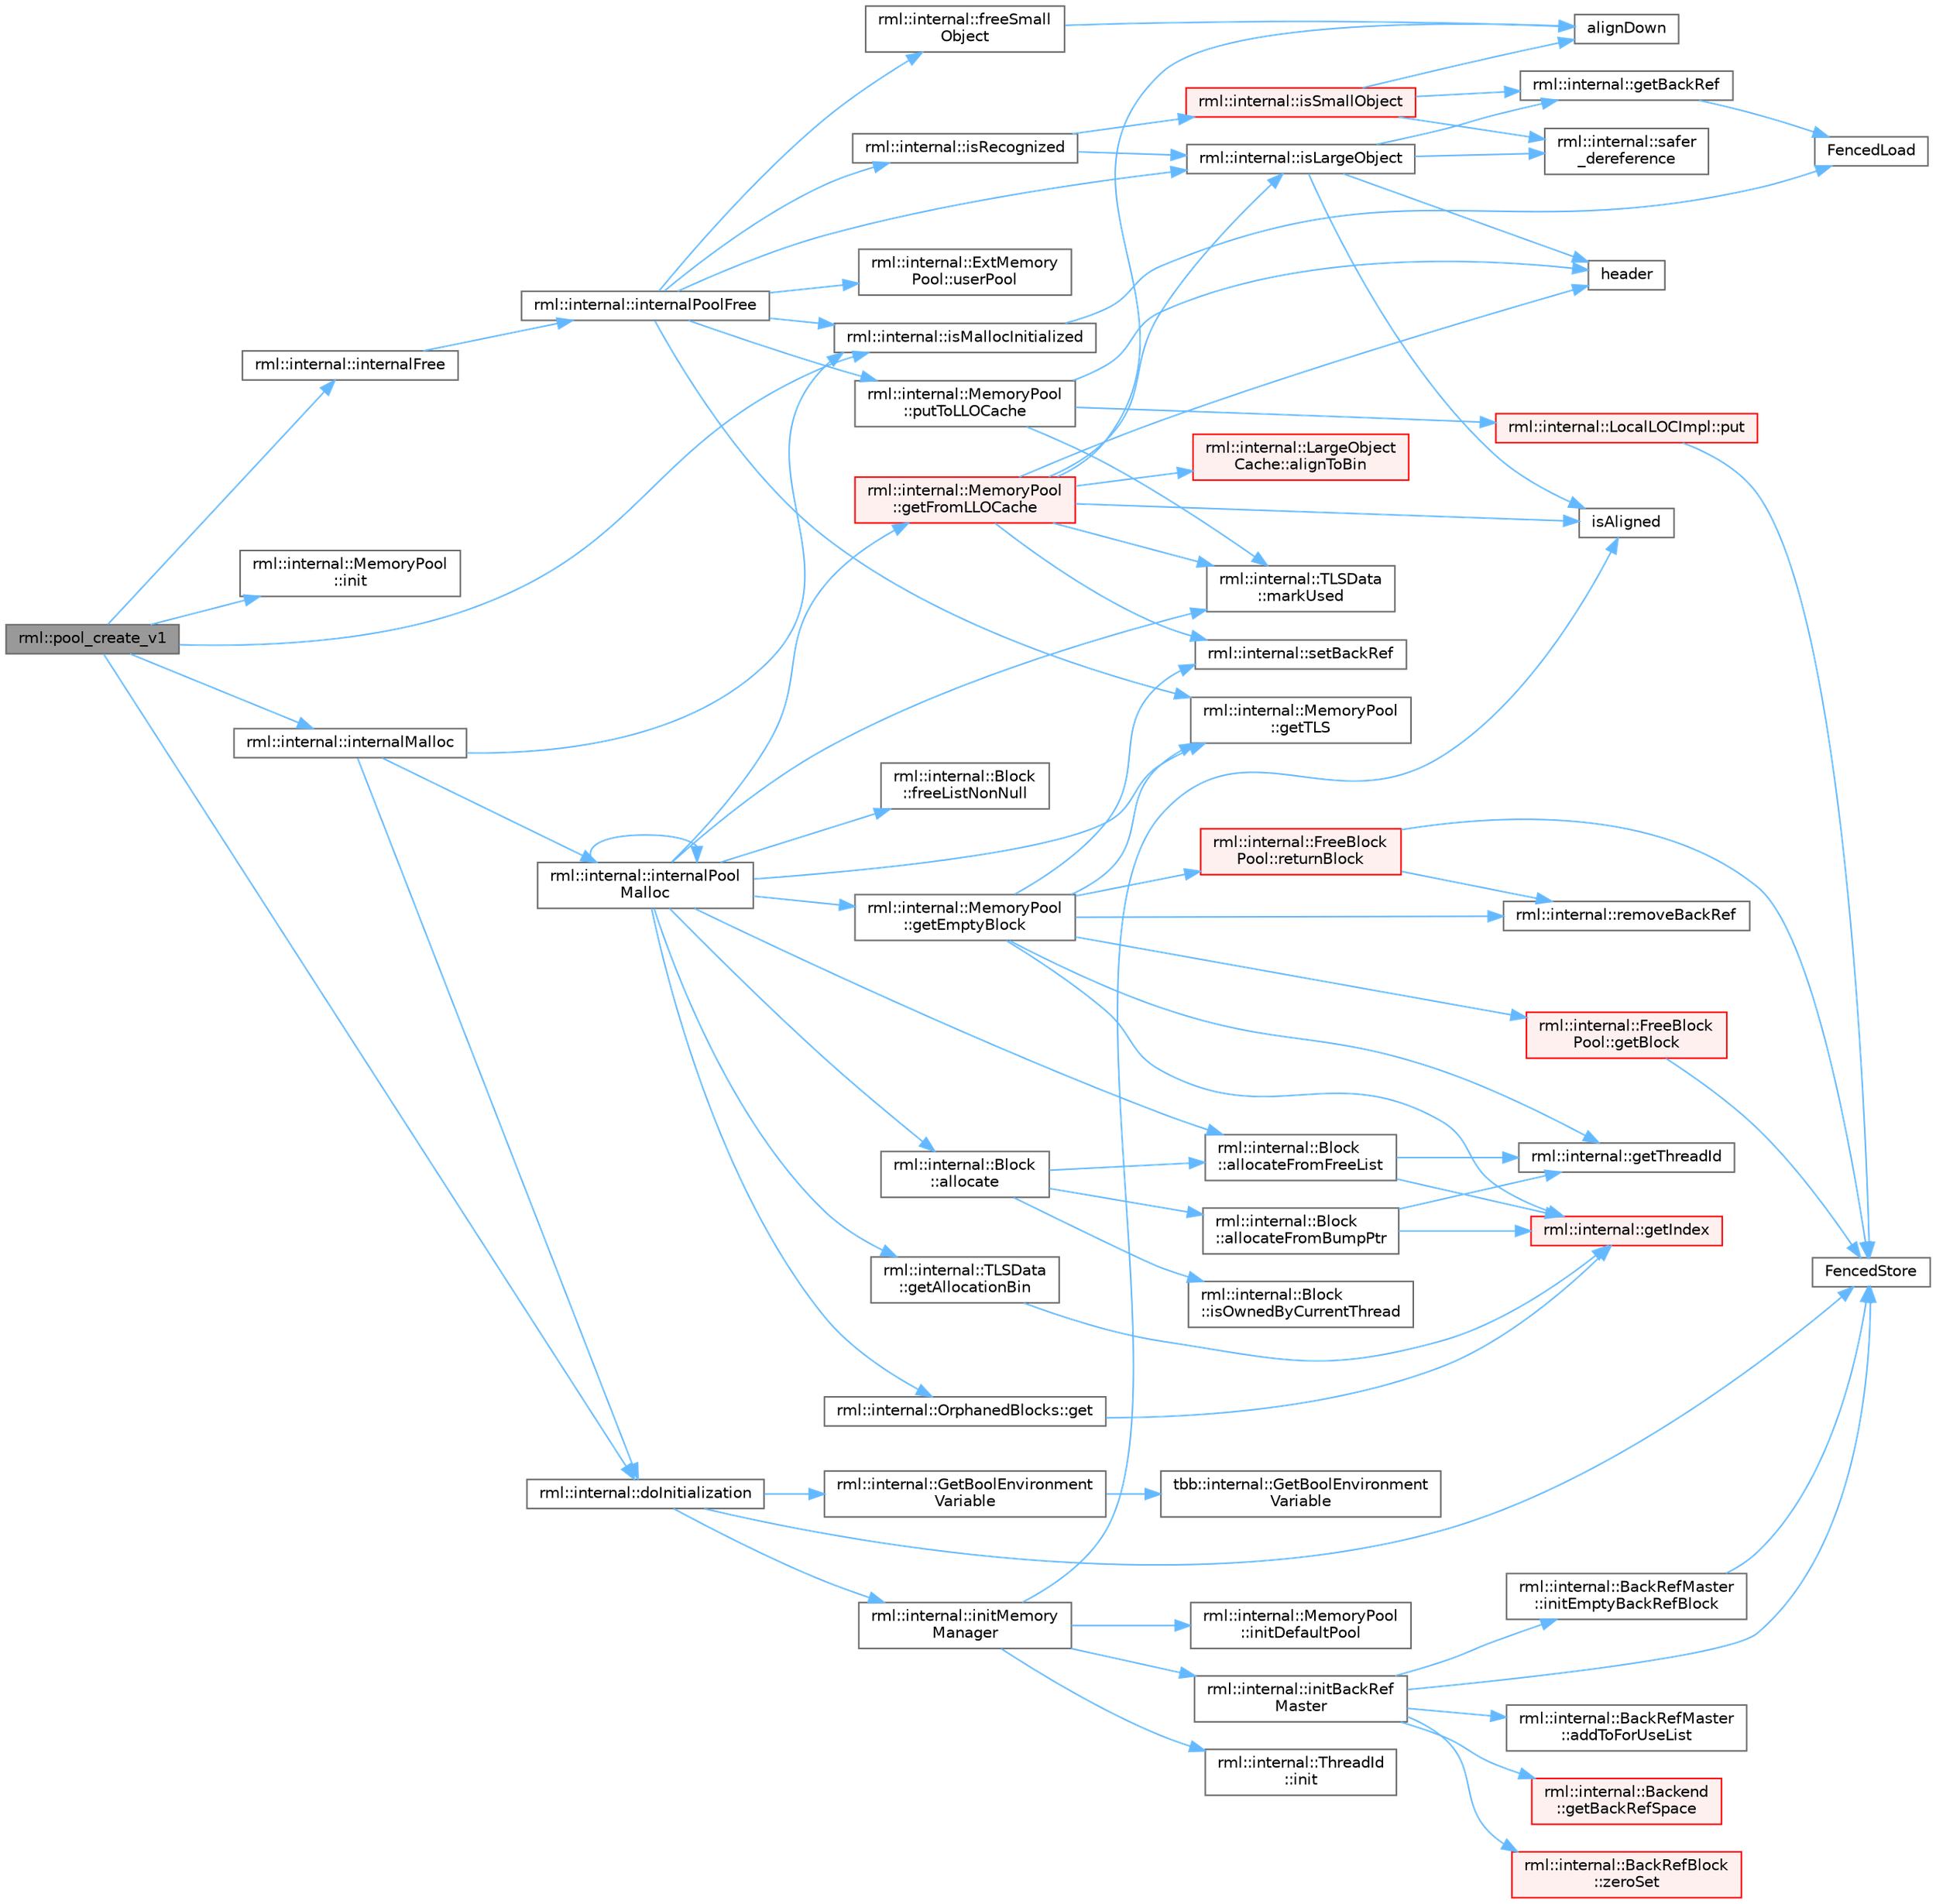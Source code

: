 digraph "rml::pool_create_v1"
{
 // LATEX_PDF_SIZE
  bgcolor="transparent";
  edge [fontname=Helvetica,fontsize=10,labelfontname=Helvetica,labelfontsize=10];
  node [fontname=Helvetica,fontsize=10,shape=box,height=0.2,width=0.4];
  rankdir="LR";
  Node1 [id="Node000001",label="rml::pool_create_v1",height=0.2,width=0.4,color="gray40", fillcolor="grey60", style="filled", fontcolor="black",tooltip=" "];
  Node1 -> Node2 [id="edge1_Node000001_Node000002",color="steelblue1",style="solid",tooltip=" "];
  Node2 [id="Node000002",label="rml::internal::doInitialization",height=0.2,width=0.4,color="grey40", fillcolor="white", style="filled",URL="$namespacerml_1_1internal.html#aad59cc02d849210b00c8587544e44e20",tooltip="Ensures that initMemoryManager() is called once and only once."];
  Node2 -> Node3 [id="edge2_Node000002_Node000003",color="steelblue1",style="solid",tooltip=" "];
  Node3 [id="Node000003",label="FencedStore",height=0.2,width=0.4,color="grey40", fillcolor="white", style="filled",URL="$_synchronize_8h.html#a19886ee3899c0a2435ea9840116ea325",tooltip=" "];
  Node2 -> Node4 [id="edge3_Node000002_Node000004",color="steelblue1",style="solid",tooltip=" "];
  Node4 [id="Node000004",label="rml::internal::GetBoolEnvironment\lVariable",height=0.2,width=0.4,color="grey40", fillcolor="white", style="filled",URL="$namespacerml_1_1internal.html#acbf202195ce55902f2237ab9e8de3be5",tooltip=" "];
  Node4 -> Node5 [id="edge4_Node000004_Node000005",color="steelblue1",style="solid",tooltip=" "];
  Node5 [id="Node000005",label="tbb::internal::GetBoolEnvironment\lVariable",height=0.2,width=0.4,color="grey40", fillcolor="white", style="filled",URL="$namespacetbb_1_1internal.html#a97d6c00654cc85d4c072f1a082c8c28a",tooltip=" "];
  Node2 -> Node6 [id="edge5_Node000002_Node000006",color="steelblue1",style="solid",tooltip=" "];
  Node6 [id="Node000006",label="rml::internal::initMemory\lManager",height=0.2,width=0.4,color="grey40", fillcolor="white", style="filled",URL="$namespacerml_1_1internal.html#ab24be00d5e9e602105742c4b1c7903a4",tooltip=" "];
  Node6 -> Node7 [id="edge6_Node000006_Node000007",color="steelblue1",style="solid",tooltip=" "];
  Node7 [id="Node000007",label="rml::internal::ThreadId\l::init",height=0.2,width=0.4,color="grey40", fillcolor="white", style="filled",URL="$classrml_1_1internal_1_1_thread_id.html#a58d4cb2156367a2fc468f6daf5cbded2",tooltip=" "];
  Node6 -> Node8 [id="edge7_Node000006_Node000008",color="steelblue1",style="solid",tooltip=" "];
  Node8 [id="Node000008",label="rml::internal::initBackRef\lMaster",height=0.2,width=0.4,color="grey40", fillcolor="white", style="filled",URL="$namespacerml_1_1internal.html#a35c262cb0badff1e3b2a9df6357a344a",tooltip=" "];
  Node8 -> Node9 [id="edge8_Node000008_Node000009",color="steelblue1",style="solid",tooltip=" "];
  Node9 [id="Node000009",label="rml::internal::BackRefMaster\l::addToForUseList",height=0.2,width=0.4,color="grey40", fillcolor="white", style="filled",URL="$structrml_1_1internal_1_1_back_ref_master.html#a37ff8568740208b7e96498e34b02cfb0",tooltip=" "];
  Node8 -> Node3 [id="edge9_Node000008_Node000003",color="steelblue1",style="solid",tooltip=" "];
  Node8 -> Node10 [id="edge10_Node000008_Node000010",color="steelblue1",style="solid",tooltip=" "];
  Node10 [id="Node000010",label="rml::internal::Backend\l::getBackRefSpace",height=0.2,width=0.4,color="red", fillcolor="#FFF0F0", style="filled",URL="$classrml_1_1internal_1_1_backend.html#af43a5f0fc5038a3e60d58602b696af87",tooltip=" "];
  Node8 -> Node55 [id="edge11_Node000008_Node000055",color="steelblue1",style="solid",tooltip=" "];
  Node55 [id="Node000055",label="rml::internal::BackRefMaster\l::initEmptyBackRefBlock",height=0.2,width=0.4,color="grey40", fillcolor="white", style="filled",URL="$structrml_1_1internal_1_1_back_ref_master.html#a95aa7e0acc7e9849781dc1d4a73acd5c",tooltip=" "];
  Node55 -> Node3 [id="edge12_Node000055_Node000003",color="steelblue1",style="solid",tooltip=" "];
  Node8 -> Node56 [id="edge13_Node000008_Node000056",color="steelblue1",style="solid",tooltip=" "];
  Node56 [id="Node000056",label="rml::internal::BackRefBlock\l::zeroSet",height=0.2,width=0.4,color="red", fillcolor="#FFF0F0", style="filled",URL="$structrml_1_1internal_1_1_back_ref_block.html#a5ead9463c799a7dd21ce45a45df08972",tooltip=" "];
  Node6 -> Node58 [id="edge14_Node000006_Node000058",color="steelblue1",style="solid",tooltip=" "];
  Node58 [id="Node000058",label="rml::internal::MemoryPool\l::initDefaultPool",height=0.2,width=0.4,color="grey40", fillcolor="white", style="filled",URL="$classrml_1_1internal_1_1_memory_pool.html#add7381e97285946d931d763e07dee7e5",tooltip=" "];
  Node6 -> Node28 [id="edge15_Node000006_Node000028",color="steelblue1",style="solid",tooltip=" "];
  Node28 [id="Node000028",label="isAligned",height=0.2,width=0.4,color="grey40", fillcolor="white", style="filled",URL="$_customize_8h.html#a717f2c2c0501922cd654a5ebf49b287e",tooltip=" "];
  Node1 -> Node59 [id="edge16_Node000001_Node000059",color="steelblue1",style="solid",tooltip=" "];
  Node59 [id="Node000059",label="rml::internal::MemoryPool\l::init",height=0.2,width=0.4,color="grey40", fillcolor="white", style="filled",URL="$classrml_1_1internal_1_1_memory_pool.html#a7b9f97bc41fa9c3d5fb6d3e7bbe4180d",tooltip=" "];
  Node1 -> Node60 [id="edge17_Node000001_Node000060",color="steelblue1",style="solid",tooltip=" "];
  Node60 [id="Node000060",label="rml::internal::internalFree",height=0.2,width=0.4,color="grey40", fillcolor="white", style="filled",URL="$namespacerml_1_1internal.html#a91eeaa067e3fdf5618b5a65b8b368231",tooltip=" "];
  Node60 -> Node61 [id="edge18_Node000060_Node000061",color="steelblue1",style="solid",tooltip=" "];
  Node61 [id="Node000061",label="rml::internal::internalPoolFree",height=0.2,width=0.4,color="grey40", fillcolor="white", style="filled",URL="$namespacerml_1_1internal.html#a8bff2023b8463f38317c75980f21e0db",tooltip=" "];
  Node61 -> Node62 [id="edge19_Node000061_Node000062",color="steelblue1",style="solid",tooltip=" "];
  Node62 [id="Node000062",label="rml::internal::freeSmall\lObject",height=0.2,width=0.4,color="grey40", fillcolor="white", style="filled",URL="$namespacerml_1_1internal.html#adeac248637575859a6e8f733ba15060e",tooltip=" "];
  Node62 -> Node21 [id="edge20_Node000062_Node000021",color="steelblue1",style="solid",tooltip=" "];
  Node21 [id="Node000021",label="alignDown",height=0.2,width=0.4,color="grey40", fillcolor="white", style="filled",URL="$shared__utils_8h.html#ab3918cd2395835f90b78b96d4e1e2390",tooltip=" "];
  Node61 -> Node63 [id="edge21_Node000061_Node000063",color="steelblue1",style="solid",tooltip=" "];
  Node63 [id="Node000063",label="rml::internal::MemoryPool\l::getTLS",height=0.2,width=0.4,color="grey40", fillcolor="white", style="filled",URL="$classrml_1_1internal_1_1_memory_pool.html#acdf684e1b29c9d00886d97b909798488",tooltip=" "];
  Node61 -> Node64 [id="edge22_Node000061_Node000064",color="steelblue1",style="solid",tooltip=" "];
  Node64 [id="Node000064",label="rml::internal::isLargeObject",height=0.2,width=0.4,color="grey40", fillcolor="white", style="filled",URL="$namespacerml_1_1internal.html#a730f387568a0a522e003dca4246eb393",tooltip=" "];
  Node64 -> Node65 [id="edge23_Node000064_Node000065",color="steelblue1",style="solid",tooltip=" "];
  Node65 [id="Node000065",label="rml::internal::getBackRef",height=0.2,width=0.4,color="grey40", fillcolor="white", style="filled",URL="$namespacerml_1_1internal.html#a674d3a46d675ee1887142a9118f48927",tooltip=" "];
  Node65 -> Node17 [id="edge24_Node000065_Node000017",color="steelblue1",style="solid",tooltip=" "];
  Node17 [id="Node000017",label="FencedLoad",height=0.2,width=0.4,color="grey40", fillcolor="white", style="filled",URL="$_synchronize_8h.html#a0792980ea26344eaf2fc0a4112b5d848",tooltip=" "];
  Node64 -> Node66 [id="edge25_Node000064_Node000066",color="steelblue1",style="solid",tooltip=" "];
  Node66 [id="Node000066",label="header",height=0.2,width=0.4,color="grey40", fillcolor="white", style="filled",URL="$cblat1_8f.html#a410931b600854e6dd3e253731606117e",tooltip=" "];
  Node64 -> Node28 [id="edge26_Node000064_Node000028",color="steelblue1",style="solid",tooltip=" "];
  Node64 -> Node67 [id="edge27_Node000064_Node000067",color="steelblue1",style="solid",tooltip=" "];
  Node67 [id="Node000067",label="rml::internal::safer\l_dereference",height=0.2,width=0.4,color="grey40", fillcolor="white", style="filled",URL="$namespacerml_1_1internal.html#ad1ffc431b9c2d1e7109a72599d761792",tooltip=" "];
  Node61 -> Node68 [id="edge28_Node000061_Node000068",color="steelblue1",style="solid",tooltip=" "];
  Node68 [id="Node000068",label="rml::internal::isMallocInitialized",height=0.2,width=0.4,color="grey40", fillcolor="white", style="filled",URL="$namespacerml_1_1internal.html#a61c4d632ea815cbeea8ed0ee72e06ac7",tooltip=" "];
  Node68 -> Node17 [id="edge29_Node000068_Node000017",color="steelblue1",style="solid",tooltip=" "];
  Node61 -> Node69 [id="edge30_Node000061_Node000069",color="steelblue1",style="solid",tooltip=" "];
  Node69 [id="Node000069",label="rml::internal::isRecognized",height=0.2,width=0.4,color="grey40", fillcolor="white", style="filled",URL="$namespacerml_1_1internal.html#abe52e5f71a9571929c11e06738d0864f",tooltip=" "];
  Node69 -> Node64 [id="edge31_Node000069_Node000064",color="steelblue1",style="solid",tooltip=" "];
  Node69 -> Node70 [id="edge32_Node000069_Node000070",color="steelblue1",style="solid",tooltip=" "];
  Node70 [id="Node000070",label="rml::internal::isSmallObject",height=0.2,width=0.4,color="red", fillcolor="#FFF0F0", style="filled",URL="$namespacerml_1_1internal.html#a44371ad68e0e7931776e8e128764ae79",tooltip=" "];
  Node70 -> Node21 [id="edge33_Node000070_Node000021",color="steelblue1",style="solid",tooltip=" "];
  Node70 -> Node65 [id="edge34_Node000070_Node000065",color="steelblue1",style="solid",tooltip=" "];
  Node70 -> Node67 [id="edge35_Node000070_Node000067",color="steelblue1",style="solid",tooltip=" "];
  Node61 -> Node77 [id="edge36_Node000061_Node000077",color="steelblue1",style="solid",tooltip=" "];
  Node77 [id="Node000077",label="rml::internal::MemoryPool\l::putToLLOCache",height=0.2,width=0.4,color="grey40", fillcolor="white", style="filled",URL="$classrml_1_1internal_1_1_memory_pool.html#aedf33ac6b570a3847f86ad528de00149",tooltip=" "];
  Node77 -> Node66 [id="edge37_Node000077_Node000066",color="steelblue1",style="solid",tooltip=" "];
  Node77 -> Node78 [id="edge38_Node000077_Node000078",color="steelblue1",style="solid",tooltip=" "];
  Node78 [id="Node000078",label="rml::internal::TLSData\l::markUsed",height=0.2,width=0.4,color="grey40", fillcolor="white", style="filled",URL="$classrml_1_1internal_1_1_t_l_s_data.html#afabda6a63ddb1942d1d5a7a06f41e2ae",tooltip=" "];
  Node77 -> Node79 [id="edge39_Node000077_Node000079",color="steelblue1",style="solid",tooltip=" "];
  Node79 [id="Node000079",label="rml::internal::LocalLOCImpl::put",height=0.2,width=0.4,color="red", fillcolor="#FFF0F0", style="filled",URL="$classrml_1_1internal_1_1_local_l_o_c_impl.html#a40f0e9cea1a99d95d786f52e2dc8add9",tooltip=" "];
  Node79 -> Node3 [id="edge40_Node000079_Node000003",color="steelblue1",style="solid",tooltip=" "];
  Node61 -> Node82 [id="edge41_Node000061_Node000082",color="steelblue1",style="solid",tooltip=" "];
  Node82 [id="Node000082",label="rml::internal::ExtMemory\lPool::userPool",height=0.2,width=0.4,color="grey40", fillcolor="white", style="filled",URL="$structrml_1_1internal_1_1_ext_memory_pool.html#a6f02801fa5ba692cf62457c0a80079cc",tooltip=" "];
  Node1 -> Node83 [id="edge42_Node000001_Node000083",color="steelblue1",style="solid",tooltip=" "];
  Node83 [id="Node000083",label="rml::internal::internalMalloc",height=0.2,width=0.4,color="grey40", fillcolor="white", style="filled",URL="$namespacerml_1_1internal.html#a19b0fbc5aaa4b08cc412bb5777b01f89",tooltip=" "];
  Node83 -> Node2 [id="edge43_Node000083_Node000002",color="steelblue1",style="solid",tooltip=" "];
  Node83 -> Node84 [id="edge44_Node000083_Node000084",color="steelblue1",style="solid",tooltip=" "];
  Node84 [id="Node000084",label="rml::internal::internalPool\lMalloc",height=0.2,width=0.4,color="grey40", fillcolor="white", style="filled",URL="$namespacerml_1_1internal.html#a341c0310d4c1374c96acc18cd37eba26",tooltip=" "];
  Node84 -> Node85 [id="edge45_Node000084_Node000085",color="steelblue1",style="solid",tooltip=" "];
  Node85 [id="Node000085",label="rml::internal::Block\l::allocate",height=0.2,width=0.4,color="grey40", fillcolor="white", style="filled",URL="$classrml_1_1internal_1_1_block.html#ab304c726e184fcd2cad31e30306e07ab",tooltip=" "];
  Node85 -> Node86 [id="edge46_Node000085_Node000086",color="steelblue1",style="solid",tooltip=" "];
  Node86 [id="Node000086",label="rml::internal::Block\l::allocateFromBumpPtr",height=0.2,width=0.4,color="grey40", fillcolor="white", style="filled",URL="$classrml_1_1internal_1_1_block.html#a15badeb7c104a8f860a7375ed648a43e",tooltip=" "];
  Node86 -> Node87 [id="edge47_Node000086_Node000087",color="steelblue1",style="solid",tooltip=" "];
  Node87 [id="Node000087",label="rml::internal::getIndex",height=0.2,width=0.4,color="red", fillcolor="#FFF0F0", style="filled",URL="$namespacerml_1_1internal.html#a70dcd761b867baccb7ffdb087e52e215",tooltip=" "];
  Node86 -> Node91 [id="edge48_Node000086_Node000091",color="steelblue1",style="solid",tooltip=" "];
  Node91 [id="Node000091",label="rml::internal::getThreadId",height=0.2,width=0.4,color="grey40", fillcolor="white", style="filled",URL="$namespacerml_1_1internal.html#a2877b2db91c23b8b7eb1d37891c40b2b",tooltip=" "];
  Node85 -> Node92 [id="edge49_Node000085_Node000092",color="steelblue1",style="solid",tooltip=" "];
  Node92 [id="Node000092",label="rml::internal::Block\l::allocateFromFreeList",height=0.2,width=0.4,color="grey40", fillcolor="white", style="filled",URL="$classrml_1_1internal_1_1_block.html#a49c5382153edd22b031869f0a822f9f2",tooltip=" "];
  Node92 -> Node87 [id="edge50_Node000092_Node000087",color="steelblue1",style="solid",tooltip=" "];
  Node92 -> Node91 [id="edge51_Node000092_Node000091",color="steelblue1",style="solid",tooltip=" "];
  Node85 -> Node93 [id="edge52_Node000085_Node000093",color="steelblue1",style="solid",tooltip=" "];
  Node93 [id="Node000093",label="rml::internal::Block\l::isOwnedByCurrentThread",height=0.2,width=0.4,color="grey40", fillcolor="white", style="filled",URL="$classrml_1_1internal_1_1_block.html#a764948ac32e7d5689a755e4af99308e2",tooltip=" "];
  Node84 -> Node92 [id="edge53_Node000084_Node000092",color="steelblue1",style="solid",tooltip=" "];
  Node84 -> Node94 [id="edge54_Node000084_Node000094",color="steelblue1",style="solid",tooltip=" "];
  Node94 [id="Node000094",label="rml::internal::Block\l::freeListNonNull",height=0.2,width=0.4,color="grey40", fillcolor="white", style="filled",URL="$classrml_1_1internal_1_1_block.html#a624decb3bf1a4f7ab0b66e3ae0fb1324",tooltip=" "];
  Node84 -> Node95 [id="edge55_Node000084_Node000095",color="steelblue1",style="solid",tooltip=" "];
  Node95 [id="Node000095",label="rml::internal::OrphanedBlocks::get",height=0.2,width=0.4,color="grey40", fillcolor="white", style="filled",URL="$classrml_1_1internal_1_1_orphaned_blocks.html#a3ed9f9cf98cd6c788195e57408c5ed26",tooltip=" "];
  Node95 -> Node87 [id="edge56_Node000095_Node000087",color="steelblue1",style="solid",tooltip=" "];
  Node84 -> Node96 [id="edge57_Node000084_Node000096",color="steelblue1",style="solid",tooltip=" "];
  Node96 [id="Node000096",label="rml::internal::TLSData\l::getAllocationBin",height=0.2,width=0.4,color="grey40", fillcolor="white", style="filled",URL="$classrml_1_1internal_1_1_t_l_s_data.html#a26c607a6304c0fa325c6604cf7c767ea",tooltip=" "];
  Node96 -> Node87 [id="edge58_Node000096_Node000087",color="steelblue1",style="solid",tooltip=" "];
  Node84 -> Node97 [id="edge59_Node000084_Node000097",color="steelblue1",style="solid",tooltip=" "];
  Node97 [id="Node000097",label="rml::internal::MemoryPool\l::getEmptyBlock",height=0.2,width=0.4,color="grey40", fillcolor="white", style="filled",URL="$classrml_1_1internal_1_1_memory_pool.html#a16261e62d2c6418981ade9a7ea23d5d0",tooltip=" "];
  Node97 -> Node98 [id="edge60_Node000097_Node000098",color="steelblue1",style="solid",tooltip=" "];
  Node98 [id="Node000098",label="rml::internal::FreeBlock\lPool::getBlock",height=0.2,width=0.4,color="red", fillcolor="#FFF0F0", style="filled",URL="$classrml_1_1internal_1_1_free_block_pool.html#a3d6745e31d1a809ce90273ba7a8f8ab7",tooltip=" "];
  Node98 -> Node3 [id="edge61_Node000098_Node000003",color="steelblue1",style="solid",tooltip=" "];
  Node97 -> Node87 [id="edge62_Node000097_Node000087",color="steelblue1",style="solid",tooltip=" "];
  Node97 -> Node91 [id="edge63_Node000097_Node000091",color="steelblue1",style="solid",tooltip=" "];
  Node97 -> Node63 [id="edge64_Node000097_Node000063",color="steelblue1",style="solid",tooltip=" "];
  Node97 -> Node99 [id="edge65_Node000097_Node000099",color="steelblue1",style="solid",tooltip=" "];
  Node99 [id="Node000099",label="rml::internal::removeBackRef",height=0.2,width=0.4,color="grey40", fillcolor="white", style="filled",URL="$namespacerml_1_1internal.html#ab8e65fb38698f5544e2b1fa3127bec85",tooltip=" "];
  Node97 -> Node100 [id="edge66_Node000097_Node000100",color="steelblue1",style="solid",tooltip=" "];
  Node100 [id="Node000100",label="rml::internal::FreeBlock\lPool::returnBlock",height=0.2,width=0.4,color="red", fillcolor="#FFF0F0", style="filled",URL="$classrml_1_1internal_1_1_free_block_pool.html#a98adf682213916f2d39812b170938b4a",tooltip=" "];
  Node100 -> Node3 [id="edge67_Node000100_Node000003",color="steelblue1",style="solid",tooltip=" "];
  Node100 -> Node99 [id="edge68_Node000100_Node000099",color="steelblue1",style="solid",tooltip=" "];
  Node97 -> Node101 [id="edge69_Node000097_Node000101",color="steelblue1",style="solid",tooltip=" "];
  Node101 [id="Node000101",label="rml::internal::setBackRef",height=0.2,width=0.4,color="grey40", fillcolor="white", style="filled",URL="$namespacerml_1_1internal.html#aa5ddbf0f60817126c51b54ca648caf34",tooltip=" "];
  Node84 -> Node102 [id="edge70_Node000084_Node000102",color="steelblue1",style="solid",tooltip=" "];
  Node102 [id="Node000102",label="rml::internal::MemoryPool\l::getFromLLOCache",height=0.2,width=0.4,color="red", fillcolor="#FFF0F0", style="filled",URL="$classrml_1_1internal_1_1_memory_pool.html#af1f6175add16b2b950447b8b4c6bf491",tooltip=" "];
  Node102 -> Node21 [id="edge71_Node000102_Node000021",color="steelblue1",style="solid",tooltip=" "];
  Node102 -> Node103 [id="edge72_Node000102_Node000103",color="steelblue1",style="solid",tooltip=" "];
  Node103 [id="Node000103",label="rml::internal::LargeObject\lCache::alignToBin",height=0.2,width=0.4,color="red", fillcolor="#FFF0F0", style="filled",URL="$classrml_1_1internal_1_1_large_object_cache.html#a60b70cf5fd394c20459885fa6f093cb2",tooltip=" "];
  Node102 -> Node66 [id="edge73_Node000102_Node000066",color="steelblue1",style="solid",tooltip=" "];
  Node102 -> Node28 [id="edge74_Node000102_Node000028",color="steelblue1",style="solid",tooltip=" "];
  Node102 -> Node64 [id="edge75_Node000102_Node000064",color="steelblue1",style="solid",tooltip=" "];
  Node102 -> Node78 [id="edge76_Node000102_Node000078",color="steelblue1",style="solid",tooltip=" "];
  Node102 -> Node101 [id="edge77_Node000102_Node000101",color="steelblue1",style="solid",tooltip=" "];
  Node84 -> Node63 [id="edge78_Node000084_Node000063",color="steelblue1",style="solid",tooltip=" "];
  Node84 -> Node84 [id="edge79_Node000084_Node000084",color="steelblue1",style="solid",tooltip=" "];
  Node84 -> Node78 [id="edge80_Node000084_Node000078",color="steelblue1",style="solid",tooltip=" "];
  Node83 -> Node68 [id="edge81_Node000083_Node000068",color="steelblue1",style="solid",tooltip=" "];
  Node1 -> Node68 [id="edge82_Node000001_Node000068",color="steelblue1",style="solid",tooltip=" "];
}

